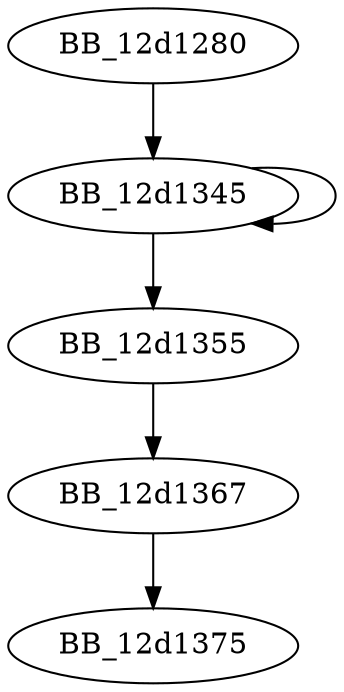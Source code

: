 DiGraph sub_12D1280{
BB_12d1280->BB_12d1345
BB_12d1345->BB_12d1345
BB_12d1345->BB_12d1355
BB_12d1355->BB_12d1367
BB_12d1367->BB_12d1375
}
